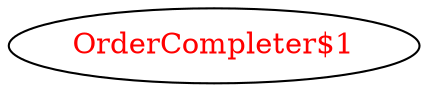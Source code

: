 digraph dependencyGraph {
 concentrate=true;
 ranksep="2.0";
 rankdir="LR"; 
 splines="ortho";
"OrderCompleter$1" [fontcolor="red"];
}